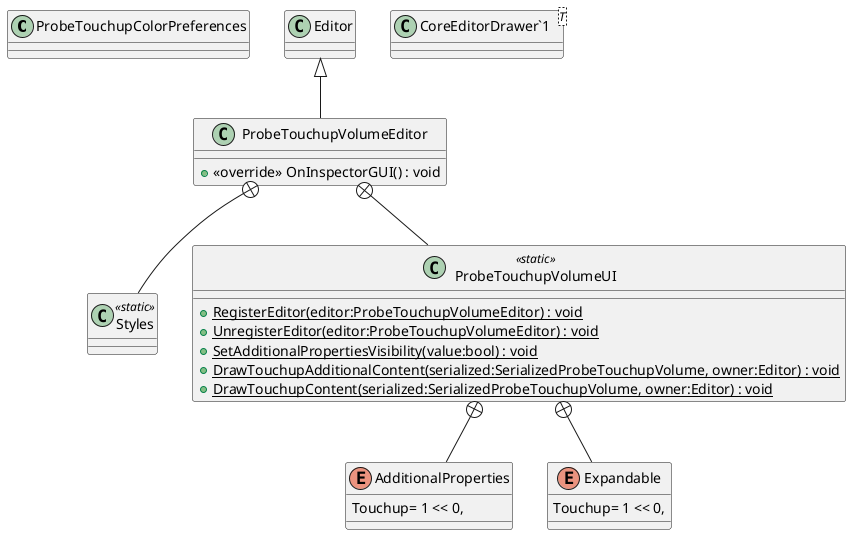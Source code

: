 @startuml
class ProbeTouchupColorPreferences {
}
class ProbeTouchupVolumeEditor {
    + <<override>> OnInspectorGUI() : void
}
class "CoreEditorDrawer`1"<T> {
}
class Styles <<static>> {
}
class ProbeTouchupVolumeUI <<static>> {
    + {static} RegisterEditor(editor:ProbeTouchupVolumeEditor) : void
    + {static} UnregisterEditor(editor:ProbeTouchupVolumeEditor) : void
    + {static} SetAdditionalPropertiesVisibility(value:bool) : void
    + {static} DrawTouchupAdditionalContent(serialized:SerializedProbeTouchupVolume, owner:Editor) : void
    + {static} DrawTouchupContent(serialized:SerializedProbeTouchupVolume, owner:Editor) : void
}
enum AdditionalProperties {
    Touchup= 1 << 0,
}
enum Expandable {
    Touchup= 1 << 0,
}
Editor <|-- ProbeTouchupVolumeEditor
ProbeTouchupVolumeEditor +-- Styles
ProbeTouchupVolumeEditor +-- ProbeTouchupVolumeUI
ProbeTouchupVolumeUI +-- AdditionalProperties
ProbeTouchupVolumeUI +-- Expandable
@enduml
